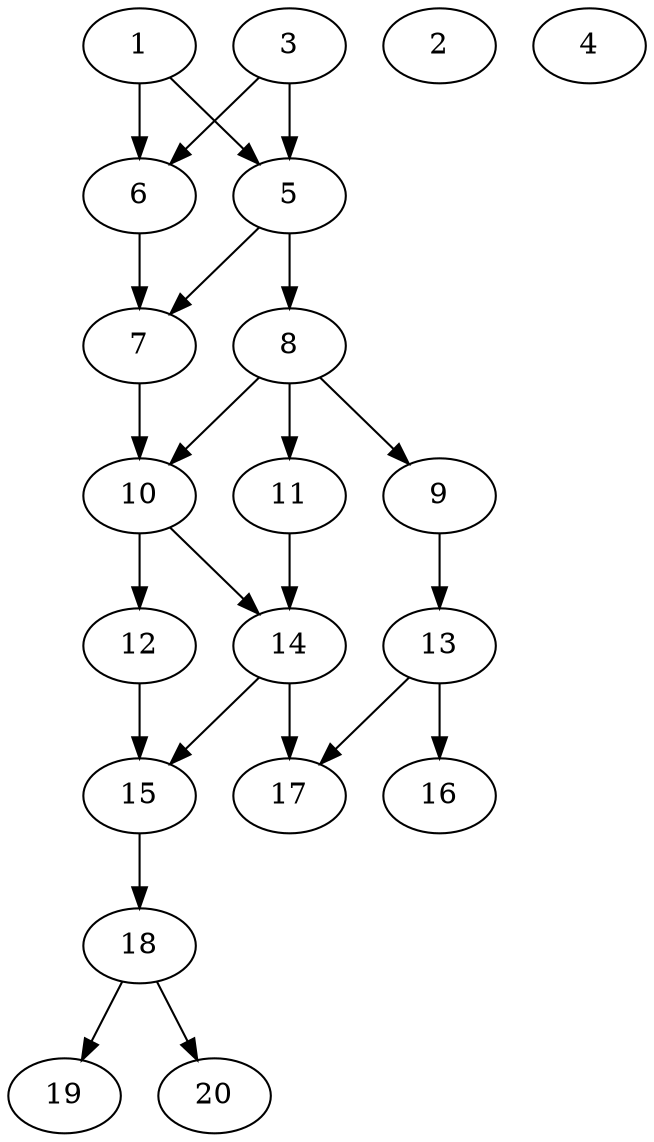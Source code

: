 // DAG automatically generated by daggen at Sat Jul 27 15:35:52 2019
// ./daggen --dot -n 20 --ccr 0.4 --fat 0.4 --regular 0.5 --density 0.6 --mindata 5242880 --maxdata 52428800 
digraph G {
  1 [size="109084160", alpha="0.12", expect_size="43633664"] 
  1 -> 5 [size ="43633664"]
  1 -> 6 [size ="43633664"]
  2 [size="24207360", alpha="0.07", expect_size="9682944"] 
  3 [size="35005440", alpha="0.04", expect_size="14002176"] 
  3 -> 5 [size ="14002176"]
  3 -> 6 [size ="14002176"]
  4 [size="23848960", alpha="0.10", expect_size="9539584"] 
  5 [size="23682560", alpha="0.03", expect_size="9473024"] 
  5 -> 7 [size ="9473024"]
  5 -> 8 [size ="9473024"]
  6 [size="41528320", alpha="0.11", expect_size="16611328"] 
  6 -> 7 [size ="16611328"]
  7 [size="56058880", alpha="0.07", expect_size="22423552"] 
  7 -> 10 [size ="22423552"]
  8 [size="126192640", alpha="0.06", expect_size="50477056"] 
  8 -> 9 [size ="50477056"]
  8 -> 10 [size ="50477056"]
  8 -> 11 [size ="50477056"]
  9 [size="37491200", alpha="0.19", expect_size="14996480"] 
  9 -> 13 [size ="14996480"]
  10 [size="98634240", alpha="0.02", expect_size="39453696"] 
  10 -> 12 [size ="39453696"]
  10 -> 14 [size ="39453696"]
  11 [size="97292800", alpha="0.17", expect_size="38917120"] 
  11 -> 14 [size ="38917120"]
  12 [size="51893760", alpha="0.09", expect_size="20757504"] 
  12 -> 15 [size ="20757504"]
  13 [size="93137920", alpha="0.17", expect_size="37255168"] 
  13 -> 16 [size ="37255168"]
  13 -> 17 [size ="37255168"]
  14 [size="116559360", alpha="0.16", expect_size="46623744"] 
  14 -> 15 [size ="46623744"]
  14 -> 17 [size ="46623744"]
  15 [size="60264960", alpha="0.20", expect_size="24105984"] 
  15 -> 18 [size ="24105984"]
  16 [size="80046080", alpha="0.19", expect_size="32018432"] 
  17 [size="28293120", alpha="0.11", expect_size="11317248"] 
  18 [size="69452800", alpha="0.12", expect_size="27781120"] 
  18 -> 19 [size ="27781120"]
  18 -> 20 [size ="27781120"]
  19 [size="106173440", alpha="0.01", expect_size="42469376"] 
  20 [size="99985920", alpha="0.03", expect_size="39994368"] 
}
